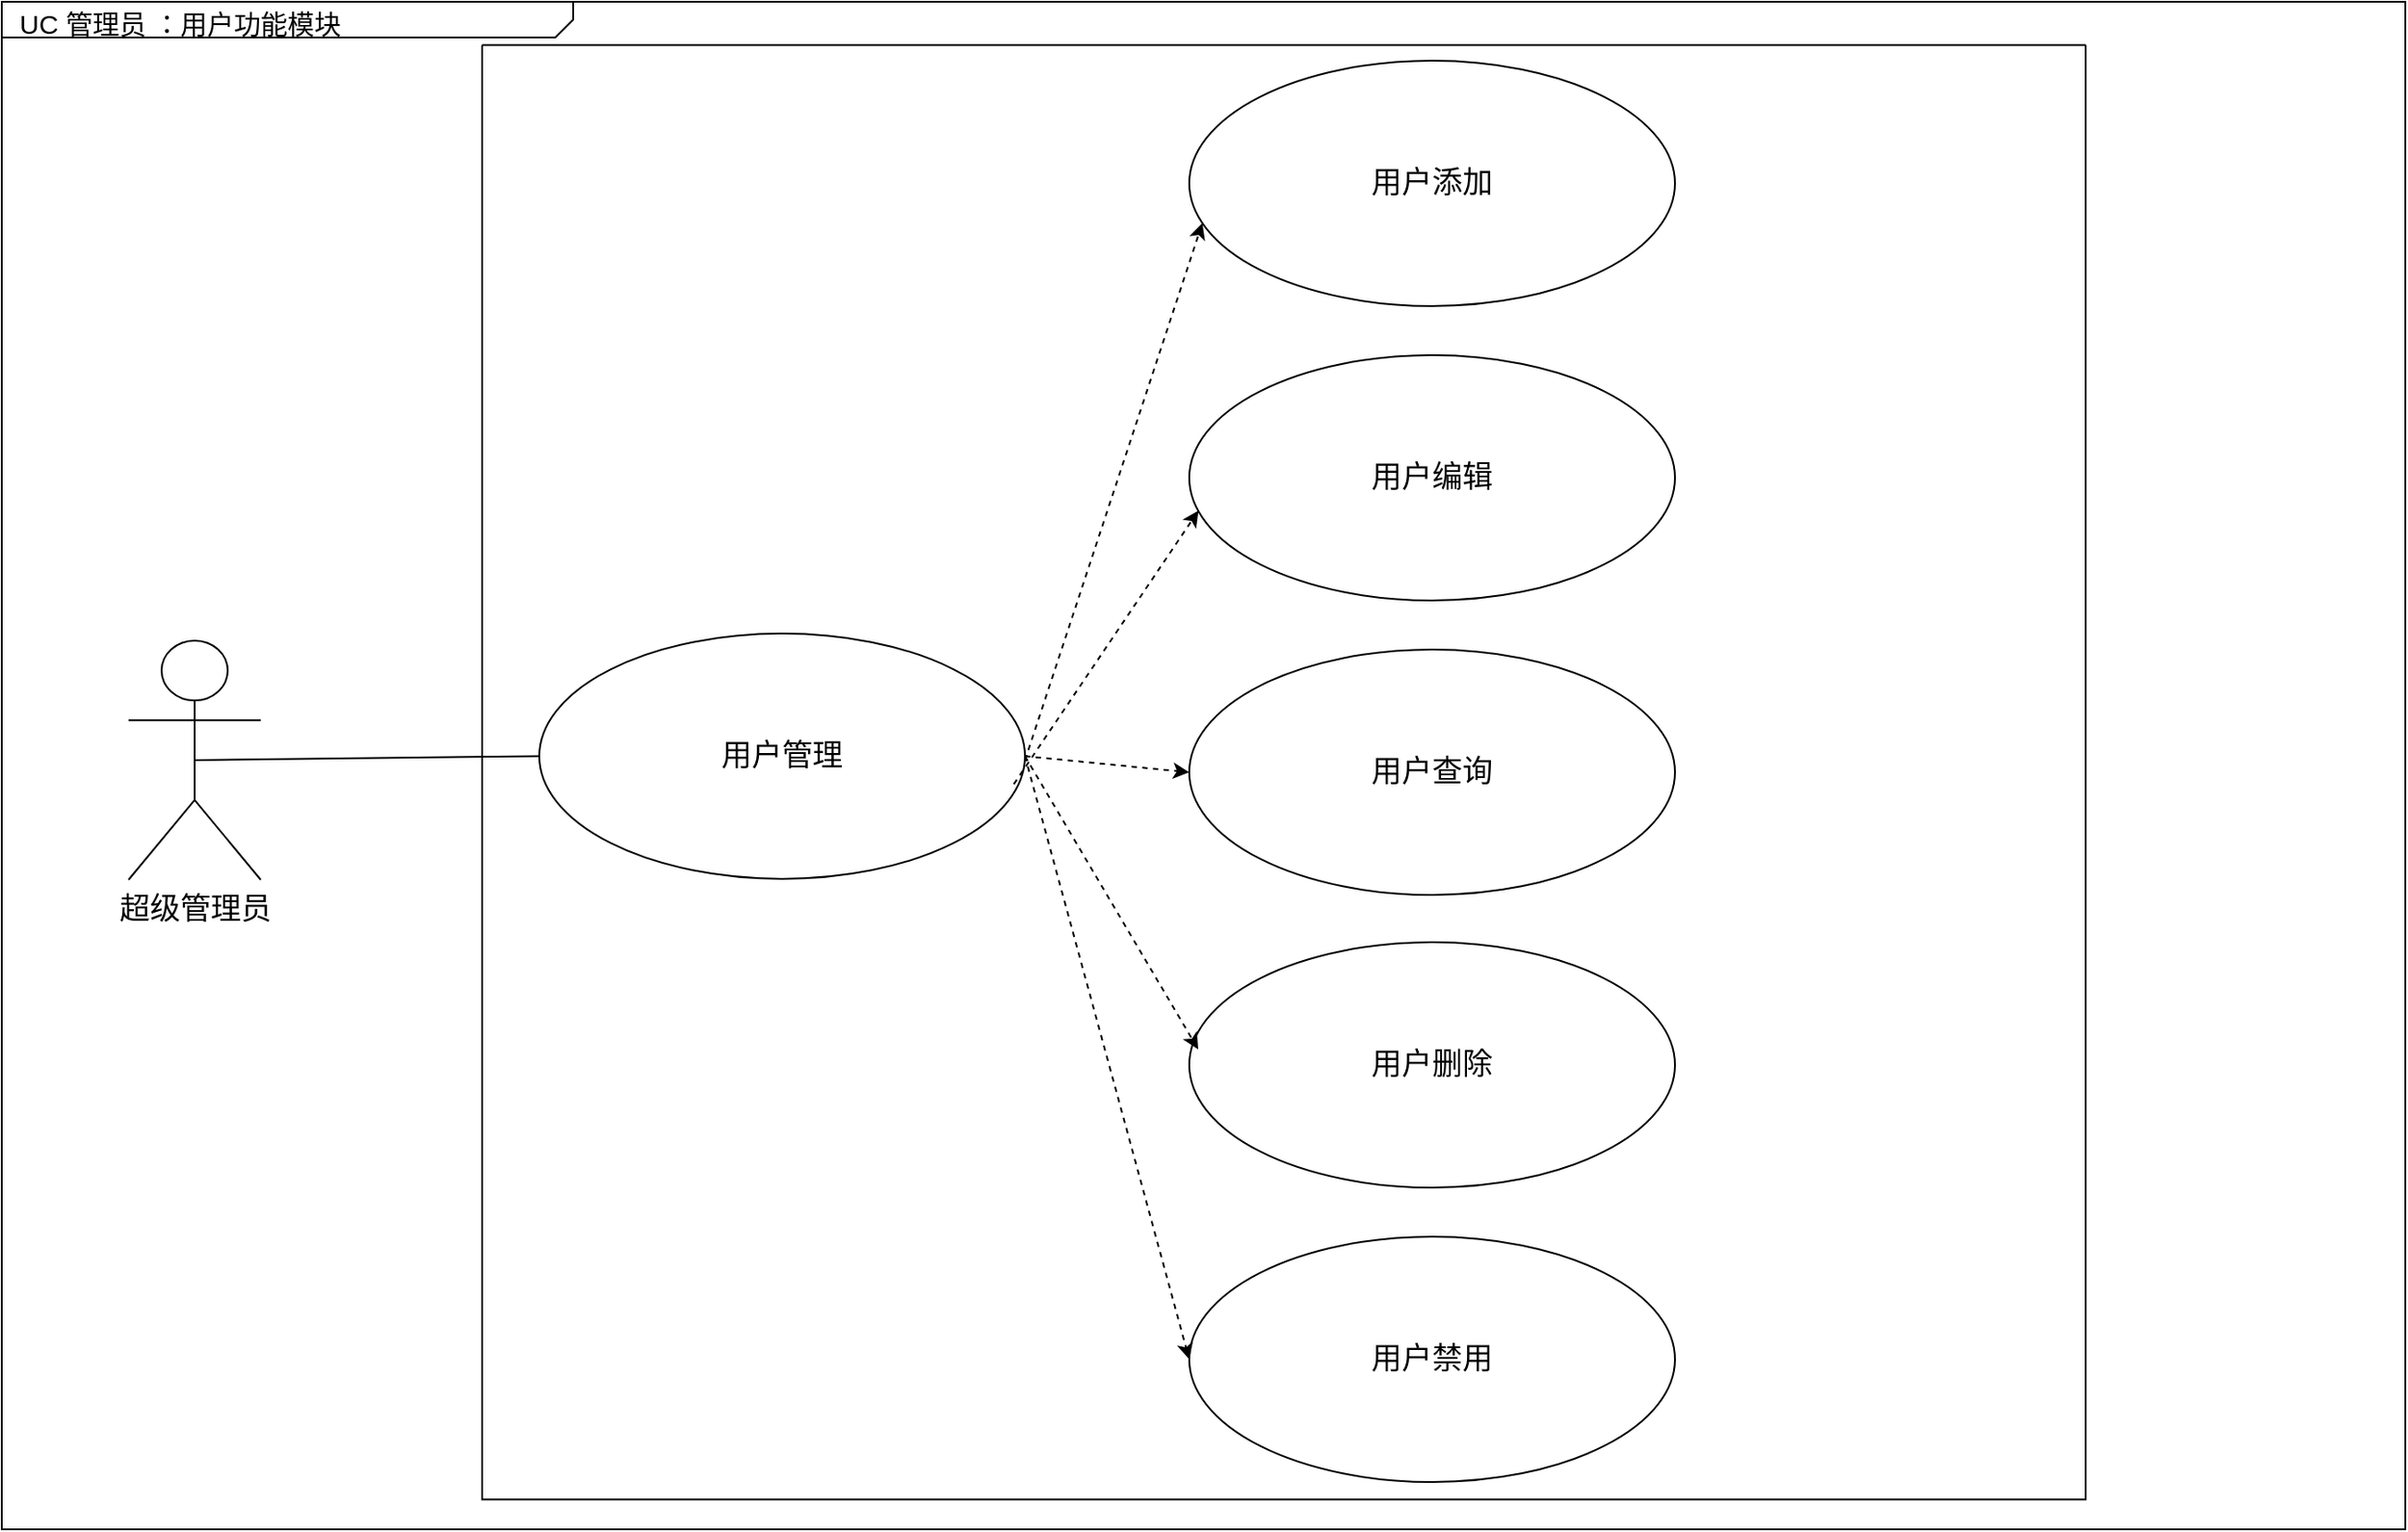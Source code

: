 <mxfile version="26.2.15">
  <diagram name="Page-1" id="929967ad-93f9-6ef4-fab6-5d389245f69c">
    <mxGraphModel dx="1205" dy="820" grid="0" gridSize="10" guides="1" tooltips="1" connect="1" arrows="1" fold="1" page="1" pageScale="1.5" pageWidth="1169" pageHeight="826" background="none" math="0" shadow="0">
      <root>
        <mxCell id="0" style=";html=1;" />
        <mxCell id="1" style=";html=1;" parent="0" />
        <mxCell id="1672d66443f91eb5-1" value="&lt;p style=&quot;margin: 0px ; margin-top: 4px ; margin-left: 10px ; text-align: left&quot;&gt;&lt;font style=&quot;font-size: 15px;&quot;&gt;UC 管理员 ：用户功能模块&lt;/font&gt;&lt;/p&gt;" style="html=1;strokeWidth=1;shape=mxgraph.sysml.package;html=1;overflow=fill;whiteSpace=wrap;fillColor=none;gradientColor=none;fontSize=12;align=center;labelX=320.71;" parent="1" vertex="1">
          <mxGeometry x="153" y="189" width="1346" height="856" as="geometry" />
        </mxCell>
        <mxCell id="sTkiGFbXtS2oKgOgArmW-1" value="超级管理员" style="shape=umlActor;verticalLabelPosition=bottom;verticalAlign=top;html=1;outlineConnect=0;fontSize=17;" vertex="1" parent="1">
          <mxGeometry x="224" y="547" width="74" height="134" as="geometry" />
        </mxCell>
        <mxCell id="sTkiGFbXtS2oKgOgArmW-8" value="用户管理" style="ellipse;whiteSpace=wrap;html=1;fontSize=17;" vertex="1" parent="1">
          <mxGeometry x="454" y="543" width="272" height="137.5" as="geometry" />
        </mxCell>
        <mxCell id="sTkiGFbXtS2oKgOgArmW-9" value="用户添加" style="ellipse;whiteSpace=wrap;html=1;fontSize=17;" vertex="1" parent="1">
          <mxGeometry x="818" y="222" width="272" height="137.5" as="geometry" />
        </mxCell>
        <mxCell id="sTkiGFbXtS2oKgOgArmW-10" value="用户删除&lt;span style=&quot;color: rgba(0, 0, 0, 0); font-family: monospace; font-size: 0px; text-align: start; text-wrap-mode: nowrap;&quot;&gt;%3CmxGraphModel%3E%3Croot%3E%3CmxCell%20id%3D%220%22%2F%3E%3CmxCell%20id%3D%221%22%20parent%3D%220%22%2F%3E%3CmxCell%20id%3D%222%22%20value%3D%22Use%20Case%22%20style%3D%22ellipse%3BwhiteSpace%3Dwrap%3Bhtml%3D1%3B%22%20vertex%3D%221%22%20parent%3D%221%22%3E%3CmxGeometry%20x%3D%22387%22%20y%3D%22528.5%22%20width%3D%22272%22%20height%3D%22137.5%22%20as%3D%22geometry%22%2F%3E%3C%2FmxCell%3E%3C%2Froot%3E%3C%2FmxGraphModel%3E&lt;/span&gt;" style="ellipse;whiteSpace=wrap;html=1;fontSize=17;" vertex="1" parent="1">
          <mxGeometry x="818" y="716" width="272" height="137.5" as="geometry" />
        </mxCell>
        <mxCell id="sTkiGFbXtS2oKgOgArmW-11" value="用户查询" style="ellipse;whiteSpace=wrap;html=1;fontSize=17;" vertex="1" parent="1">
          <mxGeometry x="818" y="552" width="272" height="137.5" as="geometry" />
        </mxCell>
        <mxCell id="sTkiGFbXtS2oKgOgArmW-12" value="用户编辑" style="ellipse;whiteSpace=wrap;html=1;fontSize=17;" vertex="1" parent="1">
          <mxGeometry x="818" y="387" width="272" height="137.5" as="geometry" />
        </mxCell>
        <mxCell id="sTkiGFbXtS2oKgOgArmW-13" value="用户禁用" style="ellipse;whiteSpace=wrap;html=1;fontSize=17;" vertex="1" parent="1">
          <mxGeometry x="818" y="881" width="272" height="137.5" as="geometry" />
        </mxCell>
        <mxCell id="sTkiGFbXtS2oKgOgArmW-14" value="" style="endArrow=classic;html=1;rounded=0;dashed=1;entryX=0.027;entryY=0.662;entryDx=0;entryDy=0;entryPerimeter=0;" edge="1" parent="1" target="sTkiGFbXtS2oKgOgArmW-9">
          <mxGeometry width="50" height="50" relative="1" as="geometry">
            <mxPoint x="726" y="614" as="sourcePoint" />
            <mxPoint x="776" y="564" as="targetPoint" />
          </mxGeometry>
        </mxCell>
        <mxCell id="sTkiGFbXtS2oKgOgArmW-15" value="" style="endArrow=classic;html=1;rounded=0;dashed=1;entryX=0.027;entryY=0.662;entryDx=0;entryDy=0;entryPerimeter=0;exitX=1;exitY=0.5;exitDx=0;exitDy=0;" edge="1" parent="1" source="sTkiGFbXtS2oKgOgArmW-8">
          <mxGeometry width="50" height="50" relative="1" as="geometry">
            <mxPoint x="724" y="1077" as="sourcePoint" />
            <mxPoint x="823" y="776" as="targetPoint" />
          </mxGeometry>
        </mxCell>
        <mxCell id="sTkiGFbXtS2oKgOgArmW-16" value="" style="endArrow=classic;html=1;rounded=0;dashed=1;entryX=0;entryY=0.5;entryDx=0;entryDy=0;exitX=1;exitY=0.5;exitDx=0;exitDy=0;" edge="1" parent="1" source="sTkiGFbXtS2oKgOgArmW-8" target="sTkiGFbXtS2oKgOgArmW-11">
          <mxGeometry width="50" height="50" relative="1" as="geometry">
            <mxPoint x="674" y="962" as="sourcePoint" />
            <mxPoint x="773" y="661" as="targetPoint" />
          </mxGeometry>
        </mxCell>
        <mxCell id="sTkiGFbXtS2oKgOgArmW-17" value="" style="endArrow=classic;html=1;rounded=0;dashed=1;entryX=0.019;entryY=0.634;entryDx=0;entryDy=0;entryPerimeter=0;exitX=0.977;exitY=0.614;exitDx=0;exitDy=0;exitPerimeter=0;" edge="1" parent="1" source="sTkiGFbXtS2oKgOgArmW-8" target="sTkiGFbXtS2oKgOgArmW-12">
          <mxGeometry width="50" height="50" relative="1" as="geometry">
            <mxPoint x="756" y="644" as="sourcePoint" />
            <mxPoint x="855" y="343" as="targetPoint" />
          </mxGeometry>
        </mxCell>
        <mxCell id="sTkiGFbXtS2oKgOgArmW-18" value="" style="endArrow=classic;html=1;rounded=0;dashed=1;entryX=0;entryY=0.5;entryDx=0;entryDy=0;exitX=1;exitY=0.5;exitDx=0;exitDy=0;" edge="1" parent="1" source="sTkiGFbXtS2oKgOgArmW-8" target="sTkiGFbXtS2oKgOgArmW-13">
          <mxGeometry width="50" height="50" relative="1" as="geometry">
            <mxPoint x="688" y="709" as="sourcePoint" />
            <mxPoint x="785" y="873" as="targetPoint" />
          </mxGeometry>
        </mxCell>
        <mxCell id="sTkiGFbXtS2oKgOgArmW-19" value="" style="endArrow=none;html=1;rounded=0;entryX=0;entryY=0.5;entryDx=0;entryDy=0;exitX=0.5;exitY=0.5;exitDx=0;exitDy=0;exitPerimeter=0;" edge="1" parent="1" source="sTkiGFbXtS2oKgOgArmW-1" target="sTkiGFbXtS2oKgOgArmW-8">
          <mxGeometry width="50" height="50" relative="1" as="geometry">
            <mxPoint x="189" y="927" as="sourcePoint" />
            <mxPoint x="239" y="877" as="targetPoint" />
          </mxGeometry>
        </mxCell>
        <mxCell id="sTkiGFbXtS2oKgOgArmW-21" value="" style="swimlane;startSize=0;" vertex="1" parent="1">
          <mxGeometry x="422" y="213.25" width="898" height="815" as="geometry" />
        </mxCell>
      </root>
    </mxGraphModel>
  </diagram>
</mxfile>
